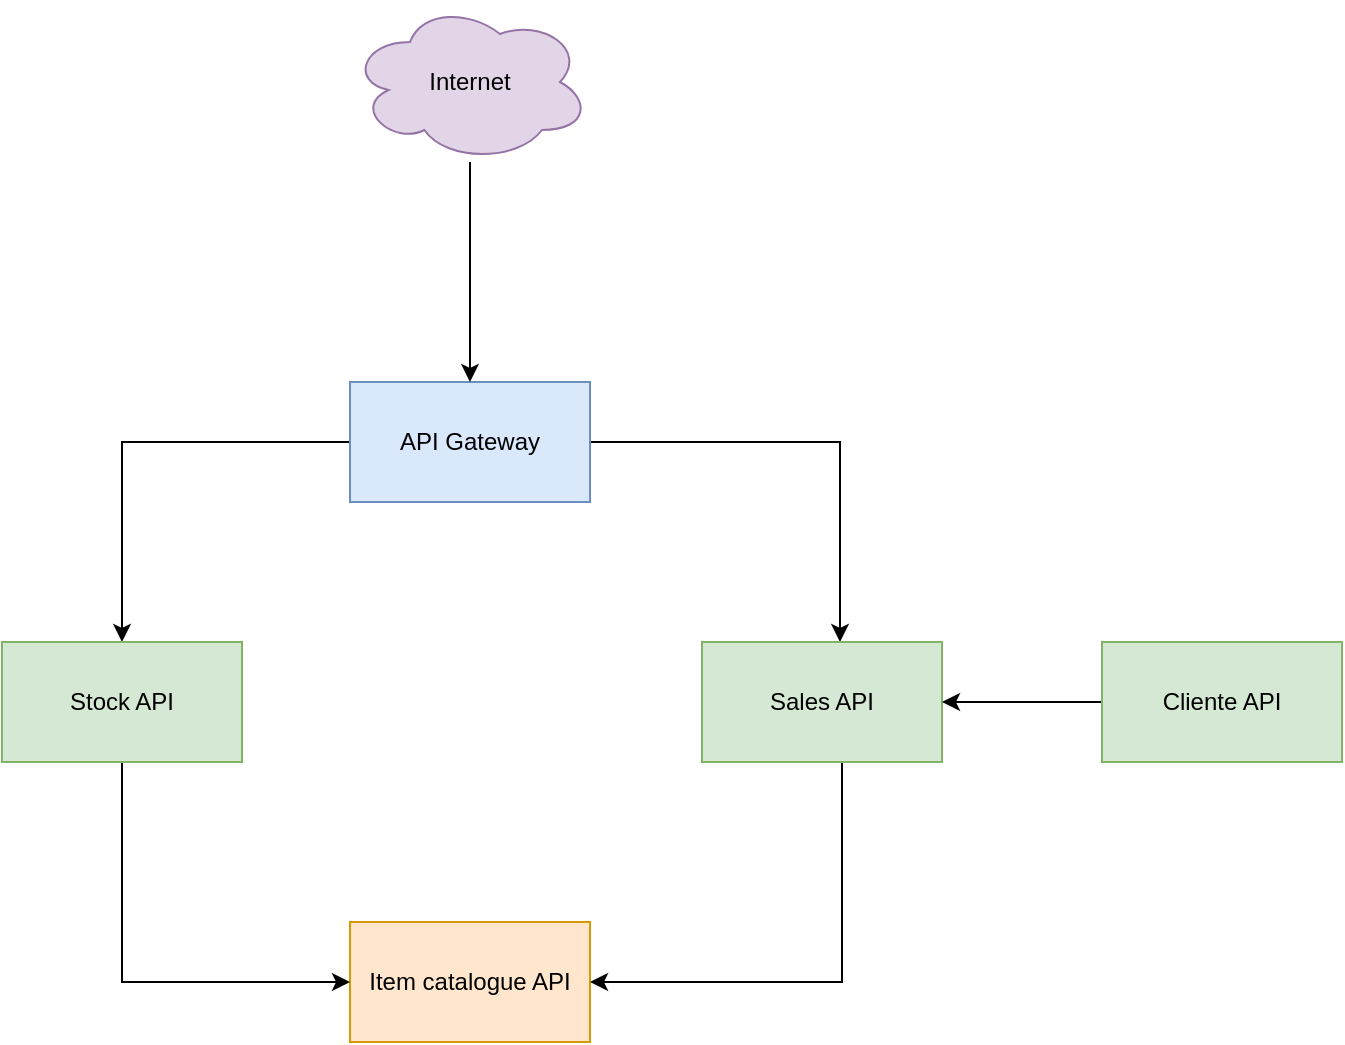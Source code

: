 <mxfile version="14.4.2" type="device" pages="2"><diagram id="X6OcHNGHgw5vR5-54PnU" name="Flow"><mxGraphModel dx="1422" dy="794" grid="1" gridSize="10" guides="1" tooltips="1" connect="1" arrows="1" fold="1" page="1" pageScale="1" pageWidth="827" pageHeight="2069" math="0" shadow="0"><root><mxCell id="0"/><mxCell id="1" parent="0"/><mxCell id="wxT2OGmuRERh3xpb9o7A-8" style="edgeStyle=orthogonalEdgeStyle;rounded=0;orthogonalLoop=1;jettySize=auto;html=1;entryX=0.5;entryY=0;entryDx=0;entryDy=0;" edge="1" parent="1" source="wxT2OGmuRERh3xpb9o7A-1" target="wxT2OGmuRERh3xpb9o7A-3"><mxGeometry relative="1" as="geometry"/></mxCell><mxCell id="wxT2OGmuRERh3xpb9o7A-9" style="edgeStyle=orthogonalEdgeStyle;rounded=0;orthogonalLoop=1;jettySize=auto;html=1;entryX=0.575;entryY=0;entryDx=0;entryDy=0;entryPerimeter=0;" edge="1" parent="1" source="wxT2OGmuRERh3xpb9o7A-1" target="wxT2OGmuRERh3xpb9o7A-4"><mxGeometry relative="1" as="geometry"/></mxCell><mxCell id="wxT2OGmuRERh3xpb9o7A-1" value="API Gateway" style="rounded=0;whiteSpace=wrap;html=1;fillColor=#dae8fc;strokeColor=#6c8ebf;" vertex="1" parent="1"><mxGeometry x="284" y="210" width="120" height="60" as="geometry"/></mxCell><mxCell id="wxT2OGmuRERh3xpb9o7A-2" value="Item catalogue API" style="rounded=0;whiteSpace=wrap;html=1;fillColor=#ffe6cc;strokeColor=#d79b00;" vertex="1" parent="1"><mxGeometry x="284" y="480" width="120" height="60" as="geometry"/></mxCell><mxCell id="wxT2OGmuRERh3xpb9o7A-10" style="edgeStyle=orthogonalEdgeStyle;rounded=0;orthogonalLoop=1;jettySize=auto;html=1;entryX=0;entryY=0.5;entryDx=0;entryDy=0;" edge="1" parent="1" source="wxT2OGmuRERh3xpb9o7A-3" target="wxT2OGmuRERh3xpb9o7A-2"><mxGeometry relative="1" as="geometry"><Array as="points"><mxPoint x="170" y="510"/></Array></mxGeometry></mxCell><mxCell id="wxT2OGmuRERh3xpb9o7A-3" value="Stock API" style="rounded=0;whiteSpace=wrap;html=1;fillColor=#d5e8d4;strokeColor=#82b366;" vertex="1" parent="1"><mxGeometry x="110" y="340" width="120" height="60" as="geometry"/></mxCell><mxCell id="wxT2OGmuRERh3xpb9o7A-11" style="edgeStyle=orthogonalEdgeStyle;rounded=0;orthogonalLoop=1;jettySize=auto;html=1;entryX=1;entryY=0.5;entryDx=0;entryDy=0;" edge="1" parent="1" source="wxT2OGmuRERh3xpb9o7A-4" target="wxT2OGmuRERh3xpb9o7A-2"><mxGeometry relative="1" as="geometry"><Array as="points"><mxPoint x="530" y="510"/></Array></mxGeometry></mxCell><mxCell id="wxT2OGmuRERh3xpb9o7A-4" value="Sales API" style="rounded=0;whiteSpace=wrap;html=1;fillColor=#d5e8d4;strokeColor=#82b366;" vertex="1" parent="1"><mxGeometry x="460" y="340" width="120" height="60" as="geometry"/></mxCell><mxCell id="wxT2OGmuRERh3xpb9o7A-13" style="edgeStyle=orthogonalEdgeStyle;rounded=0;orthogonalLoop=1;jettySize=auto;html=1;entryX=0.5;entryY=0;entryDx=0;entryDy=0;" edge="1" parent="1" source="wxT2OGmuRERh3xpb9o7A-12" target="wxT2OGmuRERh3xpb9o7A-1"><mxGeometry relative="1" as="geometry"/></mxCell><mxCell id="wxT2OGmuRERh3xpb9o7A-12" value="Internet" style="ellipse;shape=cloud;whiteSpace=wrap;html=1;fillColor=#e1d5e7;strokeColor=#9673a6;" vertex="1" parent="1"><mxGeometry x="284" y="20" width="120" height="80" as="geometry"/></mxCell><mxCell id="gBhdeIosdRV9Z4DurkCl-2" style="edgeStyle=orthogonalEdgeStyle;rounded=0;orthogonalLoop=1;jettySize=auto;html=1;entryX=1;entryY=0.5;entryDx=0;entryDy=0;" edge="1" parent="1" source="gBhdeIosdRV9Z4DurkCl-1" target="wxT2OGmuRERh3xpb9o7A-4"><mxGeometry relative="1" as="geometry"/></mxCell><mxCell id="gBhdeIosdRV9Z4DurkCl-1" value="Cliente API" style="rounded=0;whiteSpace=wrap;html=1;fillColor=#d5e8d4;strokeColor=#82b366;" vertex="1" parent="1"><mxGeometry x="660" y="340" width="120" height="60" as="geometry"/></mxCell></root></mxGraphModel></diagram><diagram id="4_Q6lxBhRzAS9idIRJBi" name="Data"><mxGraphModel dx="1673" dy="934" grid="1" gridSize="10" guides="1" tooltips="1" connect="1" arrows="1" fold="1" page="1" pageScale="1" pageWidth="827" pageHeight="2069" math="0" shadow="0"><root><mxCell id="XMqQuVcQtx53lJXamam5-0"/><mxCell id="XMqQuVcQtx53lJXamam5-1" parent="XMqQuVcQtx53lJXamam5-0"/><mxCell id="qXQOg_ZkC1Kc-aP5Jpqq-0" value="Item Catalogue" style="swimlane;html=1;startSize=20;horizontal=1;containerType=tree;fillColor=#dae8fc;strokeColor=#6c8ebf;" vertex="1" parent="XMqQuVcQtx53lJXamam5-1"><mxGeometry x="40" y="570" width="270" height="320" as="geometry"/></mxCell><mxCell id="qXQOg_ZkC1Kc-aP5Jpqq-5" value="Item" style="swimlane;fontStyle=0;childLayout=stackLayout;horizontal=1;startSize=26;fillColor=none;horizontalStack=0;resizeParent=1;resizeParentMax=0;resizeLast=0;collapsible=1;marginBottom=0;" vertex="1" parent="qXQOg_ZkC1Kc-aP5Jpqq-0"><mxGeometry x="65" y="40" width="140" height="104" as="geometry"/></mxCell><mxCell id="qXQOg_ZkC1Kc-aP5Jpqq-6" value="id: string" style="text;strokeColor=none;fillColor=none;align=left;verticalAlign=top;spacingLeft=4;spacingRight=4;overflow=hidden;rotatable=0;points=[[0,0.5],[1,0.5]];portConstraint=eastwest;" vertex="1" parent="qXQOg_ZkC1Kc-aP5Jpqq-5"><mxGeometry y="26" width="140" height="26" as="geometry"/></mxCell><mxCell id="qXQOg_ZkC1Kc-aP5Jpqq-7" value="name: string" style="text;strokeColor=none;fillColor=none;align=left;verticalAlign=top;spacingLeft=4;spacingRight=4;overflow=hidden;rotatable=0;points=[[0,0.5],[1,0.5]];portConstraint=eastwest;" vertex="1" parent="qXQOg_ZkC1Kc-aP5Jpqq-5"><mxGeometry y="52" width="140" height="26" as="geometry"/></mxCell><mxCell id="qXQOg_ZkC1Kc-aP5Jpqq-8" value="idCategory:string" style="text;strokeColor=none;fillColor=none;align=left;verticalAlign=top;spacingLeft=4;spacingRight=4;overflow=hidden;rotatable=0;points=[[0,0.5],[1,0.5]];portConstraint=eastwest;" vertex="1" parent="qXQOg_ZkC1Kc-aP5Jpqq-5"><mxGeometry y="78" width="140" height="26" as="geometry"/></mxCell><mxCell id="qXQOg_ZkC1Kc-aP5Jpqq-23" style="edgeStyle=orthogonalEdgeStyle;rounded=0;orthogonalLoop=1;jettySize=auto;html=1;entryX=0.411;entryY=1.009;entryDx=0;entryDy=0;entryPerimeter=0;" edge="1" parent="qXQOg_ZkC1Kc-aP5Jpqq-0" source="qXQOg_ZkC1Kc-aP5Jpqq-9" target="qXQOg_ZkC1Kc-aP5Jpqq-8"><mxGeometry relative="1" as="geometry"><Array as="points"><mxPoint x="123" y="170"/><mxPoint x="123" y="170"/></Array></mxGeometry></mxCell><mxCell id="qXQOg_ZkC1Kc-aP5Jpqq-9" value="Category" style="swimlane;fontStyle=0;childLayout=stackLayout;horizontal=1;startSize=26;fillColor=none;horizontalStack=0;resizeParent=1;resizeParentMax=0;resizeLast=0;collapsible=1;marginBottom=0;" vertex="1" parent="qXQOg_ZkC1Kc-aP5Jpqq-0"><mxGeometry x="65" y="220" width="140" height="78" as="geometry"/></mxCell><mxCell id="qXQOg_ZkC1Kc-aP5Jpqq-10" value="id: string" style="text;strokeColor=none;fillColor=none;align=left;verticalAlign=top;spacingLeft=4;spacingRight=4;overflow=hidden;rotatable=0;points=[[0,0.5],[1,0.5]];portConstraint=eastwest;" vertex="1" parent="qXQOg_ZkC1Kc-aP5Jpqq-9"><mxGeometry y="26" width="140" height="26" as="geometry"/></mxCell><mxCell id="qXQOg_ZkC1Kc-aP5Jpqq-11" value="name: string" style="text;strokeColor=none;fillColor=none;align=left;verticalAlign=top;spacingLeft=4;spacingRight=4;overflow=hidden;rotatable=0;points=[[0,0.5],[1,0.5]];portConstraint=eastwest;" vertex="1" parent="qXQOg_ZkC1Kc-aP5Jpqq-9"><mxGeometry y="52" width="140" height="26" as="geometry"/></mxCell><mxCell id="qXQOg_ZkC1Kc-aP5Jpqq-14" value="Stock" style="swimlane;html=1;startSize=20;horizontal=1;containerType=tree;fillColor=#dae8fc;strokeColor=#6c8ebf;" vertex="1" parent="XMqQuVcQtx53lJXamam5-1"><mxGeometry x="510" y="670" width="200" height="170" as="geometry"/></mxCell><mxCell id="qXQOg_ZkC1Kc-aP5Jpqq-15" value="Item stock" style="swimlane;fontStyle=0;childLayout=stackLayout;horizontal=1;startSize=26;fillColor=none;horizontalStack=0;resizeParent=1;resizeParentMax=0;resizeLast=0;collapsible=1;marginBottom=0;" vertex="1" parent="qXQOg_ZkC1Kc-aP5Jpqq-14"><mxGeometry x="30" y="40" width="140" height="104" as="geometry"/></mxCell><mxCell id="qXQOg_ZkC1Kc-aP5Jpqq-16" value="id: string" style="text;strokeColor=none;fillColor=none;align=left;verticalAlign=top;spacingLeft=4;spacingRight=4;overflow=hidden;rotatable=0;points=[[0,0.5],[1,0.5]];portConstraint=eastwest;" vertex="1" parent="qXQOg_ZkC1Kc-aP5Jpqq-15"><mxGeometry y="26" width="140" height="26" as="geometry"/></mxCell><mxCell id="qXQOg_ZkC1Kc-aP5Jpqq-17" value="qtd: number" style="text;strokeColor=none;fillColor=none;align=left;verticalAlign=top;spacingLeft=4;spacingRight=4;overflow=hidden;rotatable=0;points=[[0,0.5],[1,0.5]];portConstraint=eastwest;" vertex="1" parent="qXQOg_ZkC1Kc-aP5Jpqq-15"><mxGeometry y="52" width="140" height="26" as="geometry"/></mxCell><mxCell id="qXQOg_ZkC1Kc-aP5Jpqq-18" value="idItem: string" style="text;strokeColor=none;fillColor=none;align=left;verticalAlign=top;spacingLeft=4;spacingRight=4;overflow=hidden;rotatable=0;points=[[0,0.5],[1,0.5]];portConstraint=eastwest;" vertex="1" parent="qXQOg_ZkC1Kc-aP5Jpqq-15"><mxGeometry y="78" width="140" height="26" as="geometry"/></mxCell><mxCell id="8-_zXmyJyWOQcNgFmvht-0" value="Sales" style="swimlane;html=1;startSize=20;horizontal=1;containerType=tree;fillColor=#dae8fc;strokeColor=#6c8ebf;" vertex="1" parent="XMqQuVcQtx53lJXamam5-1"><mxGeometry x="50" y="60" width="270" height="430" as="geometry"/></mxCell><mxCell id="8qTTzjKE8A3dbJGOz8jg-3" style="edgeStyle=orthogonalEdgeStyle;rounded=0;orthogonalLoop=1;jettySize=auto;html=1;entryX=0.5;entryY=0;entryDx=0;entryDy=0;" edge="1" parent="8-_zXmyJyWOQcNgFmvht-0" source="8-_zXmyJyWOQcNgFmvht-1" target="8-_zXmyJyWOQcNgFmvht-6"><mxGeometry relative="1" as="geometry"/></mxCell><mxCell id="8-_zXmyJyWOQcNgFmvht-1" value="Sale" style="swimlane;fontStyle=0;childLayout=stackLayout;horizontal=1;startSize=26;fillColor=none;horizontalStack=0;resizeParent=1;resizeParentMax=0;resizeLast=0;collapsible=1;marginBottom=0;" vertex="1" parent="8-_zXmyJyWOQcNgFmvht-0"><mxGeometry x="65" y="40" width="140" height="136" as="geometry"/></mxCell><mxCell id="8-_zXmyJyWOQcNgFmvht-2" value="id: string" style="text;strokeColor=none;fillColor=none;align=left;verticalAlign=top;spacingLeft=4;spacingRight=4;overflow=hidden;rotatable=0;points=[[0,0.5],[1,0.5]];portConstraint=eastwest;" vertex="1" parent="8-_zXmyJyWOQcNgFmvht-1"><mxGeometry y="26" width="140" height="26" as="geometry"/></mxCell><mxCell id="8-_zXmyJyWOQcNgFmvht-3" value="value;number" style="text;strokeColor=none;fillColor=none;align=left;verticalAlign=top;spacingLeft=4;spacingRight=4;overflow=hidden;rotatable=0;points=[[0,0.5],[1,0.5]];portConstraint=eastwest;" vertex="1" parent="8-_zXmyJyWOQcNgFmvht-1"><mxGeometry y="52" width="140" height="26" as="geometry"/></mxCell><mxCell id="8qTTzjKE8A3dbJGOz8jg-0" value="data; Date" style="text;strokeColor=none;fillColor=none;align=left;verticalAlign=top;spacingLeft=4;spacingRight=4;overflow=hidden;rotatable=0;points=[[0,0.5],[1,0.5]];portConstraint=eastwest;" vertex="1" parent="8-_zXmyJyWOQcNgFmvht-1"><mxGeometry y="78" width="140" height="26" as="geometry"/></mxCell><mxCell id="8-_zXmyJyWOQcNgFmvht-4" value="idCliente:string" style="text;strokeColor=none;fillColor=none;align=left;verticalAlign=top;spacingLeft=4;spacingRight=4;overflow=hidden;rotatable=0;points=[[0,0.5],[1,0.5]];portConstraint=eastwest;" vertex="1" parent="8-_zXmyJyWOQcNgFmvht-1"><mxGeometry y="104" width="140" height="32" as="geometry"/></mxCell><mxCell id="8-_zXmyJyWOQcNgFmvht-6" value="Sales items" style="swimlane;fontStyle=0;childLayout=stackLayout;horizontal=1;startSize=26;fillColor=none;horizontalStack=0;resizeParent=1;resizeParentMax=0;resizeLast=0;collapsible=1;marginBottom=0;" vertex="1" parent="8-_zXmyJyWOQcNgFmvht-0"><mxGeometry x="65" y="250" width="140" height="156" as="geometry"/></mxCell><mxCell id="8-_zXmyJyWOQcNgFmvht-7" value="id: string" style="text;strokeColor=none;fillColor=none;align=left;verticalAlign=top;spacingLeft=4;spacingRight=4;overflow=hidden;rotatable=0;points=[[0,0.5],[1,0.5]];portConstraint=eastwest;" vertex="1" parent="8-_zXmyJyWOQcNgFmvht-6"><mxGeometry y="26" width="140" height="26" as="geometry"/></mxCell><mxCell id="8-_zXmyJyWOQcNgFmvht-8" value="qtd:number" style="text;strokeColor=none;fillColor=none;align=left;verticalAlign=top;spacingLeft=4;spacingRight=4;overflow=hidden;rotatable=0;points=[[0,0.5],[1,0.5]];portConstraint=eastwest;" vertex="1" parent="8-_zXmyJyWOQcNgFmvht-6"><mxGeometry y="52" width="140" height="26" as="geometry"/></mxCell><mxCell id="8qTTzjKE8A3dbJGOz8jg-1" value="unitValue:number" style="text;strokeColor=none;fillColor=none;align=left;verticalAlign=top;spacingLeft=4;spacingRight=4;overflow=hidden;rotatable=0;points=[[0,0.5],[1,0.5]];portConstraint=eastwest;" vertex="1" parent="8-_zXmyJyWOQcNgFmvht-6"><mxGeometry y="78" width="140" height="26" as="geometry"/></mxCell><mxCell id="8qTTzjKE8A3dbJGOz8jg-2" value="idItem:string" style="text;strokeColor=none;fillColor=none;align=left;verticalAlign=top;spacingLeft=4;spacingRight=4;overflow=hidden;rotatable=0;points=[[0,0.5],[1,0.5]];portConstraint=eastwest;" vertex="1" parent="8-_zXmyJyWOQcNgFmvht-6"><mxGeometry y="104" width="140" height="26" as="geometry"/></mxCell><mxCell id="8qTTzjKE8A3dbJGOz8jg-4" value="idSale:string" style="text;strokeColor=none;fillColor=none;align=left;verticalAlign=top;spacingLeft=4;spacingRight=4;overflow=hidden;rotatable=0;points=[[0,0.5],[1,0.5]];portConstraint=eastwest;" vertex="1" parent="8-_zXmyJyWOQcNgFmvht-6"><mxGeometry y="130" width="140" height="26" as="geometry"/></mxCell><mxCell id="dzmFQJpn18eXPmFlWo8U-0" value="Cliente" style="swimlane;html=1;startSize=20;horizontal=1;containerType=tree;fillColor=#dae8fc;strokeColor=#6c8ebf;" vertex="1" parent="XMqQuVcQtx53lJXamam5-1"><mxGeometry x="540" y="70" width="200" height="270" as="geometry"/></mxCell><mxCell id="dzmFQJpn18eXPmFlWo8U-1" value="user" style="swimlane;fontStyle=0;childLayout=stackLayout;horizontal=1;startSize=26;fillColor=none;horizontalStack=0;resizeParent=1;resizeParentMax=0;resizeLast=0;collapsible=1;marginBottom=0;" vertex="1" parent="dzmFQJpn18eXPmFlWo8U-0"><mxGeometry x="30" y="40" width="140" height="208" as="geometry"/></mxCell><mxCell id="dzmFQJpn18eXPmFlWo8U-2" value="id: string" style="text;strokeColor=none;fillColor=none;align=left;verticalAlign=top;spacingLeft=4;spacingRight=4;overflow=hidden;rotatable=0;points=[[0,0.5],[1,0.5]];portConstraint=eastwest;" vertex="1" parent="dzmFQJpn18eXPmFlWo8U-1"><mxGeometry y="26" width="140" height="26" as="geometry"/></mxCell><mxCell id="dzmFQJpn18eXPmFlWo8U-3" value="name: string" style="text;strokeColor=none;fillColor=none;align=left;verticalAlign=top;spacingLeft=4;spacingRight=4;overflow=hidden;rotatable=0;points=[[0,0.5],[1,0.5]];portConstraint=eastwest;" vertex="1" parent="dzmFQJpn18eXPmFlWo8U-1"><mxGeometry y="52" width="140" height="26" as="geometry"/></mxCell><mxCell id="dzmFQJpn18eXPmFlWo8U-4" value="birthday:Date" style="text;strokeColor=none;fillColor=none;align=left;verticalAlign=top;spacingLeft=4;spacingRight=4;overflow=hidden;rotatable=0;points=[[0,0.5],[1,0.5]];portConstraint=eastwest;" vertex="1" parent="dzmFQJpn18eXPmFlWo8U-1"><mxGeometry y="78" width="140" height="26" as="geometry"/></mxCell><mxCell id="dzmFQJpn18eXPmFlWo8U-6" value="age:number" style="text;strokeColor=none;fillColor=none;align=left;verticalAlign=top;spacingLeft=4;spacingRight=4;overflow=hidden;rotatable=0;points=[[0,0.5],[1,0.5]];portConstraint=eastwest;" vertex="1" parent="dzmFQJpn18eXPmFlWo8U-1"><mxGeometry y="104" width="140" height="26" as="geometry"/></mxCell><mxCell id="dzmFQJpn18eXPmFlWo8U-5" value="fone:string" style="text;strokeColor=none;fillColor=none;align=left;verticalAlign=top;spacingLeft=4;spacingRight=4;overflow=hidden;rotatable=0;points=[[0,0.5],[1,0.5]];portConstraint=eastwest;" vertex="1" parent="dzmFQJpn18eXPmFlWo8U-1"><mxGeometry y="130" width="140" height="26" as="geometry"/></mxCell><mxCell id="dzmFQJpn18eXPmFlWo8U-7" value="email:string" style="text;strokeColor=none;fillColor=none;align=left;verticalAlign=top;spacingLeft=4;spacingRight=4;overflow=hidden;rotatable=0;points=[[0,0.5],[1,0.5]];portConstraint=eastwest;" vertex="1" parent="dzmFQJpn18eXPmFlWo8U-1"><mxGeometry y="156" width="140" height="26" as="geometry"/></mxCell><mxCell id="dzmFQJpn18eXPmFlWo8U-8" value="password:string" style="text;strokeColor=none;fillColor=none;align=left;verticalAlign=top;spacingLeft=4;spacingRight=4;overflow=hidden;rotatable=0;points=[[0,0.5],[1,0.5]];portConstraint=eastwest;" vertex="1" parent="dzmFQJpn18eXPmFlWo8U-1"><mxGeometry y="182" width="140" height="26" as="geometry"/></mxCell><mxCell id="2OK7mMy9-nrFuEDvHzn6-0" style="edgeStyle=orthogonalEdgeStyle;rounded=0;orthogonalLoop=1;jettySize=auto;html=1;" edge="1" parent="XMqQuVcQtx53lJXamam5-1" source="dzmFQJpn18eXPmFlWo8U-6" target="8-_zXmyJyWOQcNgFmvht-4"><mxGeometry relative="1" as="geometry"><Array as="points"><mxPoint x="460" y="220"/><mxPoint x="460" y="220"/></Array></mxGeometry></mxCell><mxCell id="2OK7mMy9-nrFuEDvHzn6-1" style="edgeStyle=orthogonalEdgeStyle;rounded=0;orthogonalLoop=1;jettySize=auto;html=1;" edge="1" parent="XMqQuVcQtx53lJXamam5-1" source="qXQOg_ZkC1Kc-aP5Jpqq-5" target="8qTTzjKE8A3dbJGOz8jg-2"><mxGeometry relative="1" as="geometry"/></mxCell><mxCell id="2OK7mMy9-nrFuEDvHzn6-2" style="edgeStyle=orthogonalEdgeStyle;rounded=0;orthogonalLoop=1;jettySize=auto;html=1;entryX=0;entryY=0.5;entryDx=0;entryDy=0;" edge="1" parent="XMqQuVcQtx53lJXamam5-1" source="qXQOg_ZkC1Kc-aP5Jpqq-6" target="qXQOg_ZkC1Kc-aP5Jpqq-16"><mxGeometry relative="1" as="geometry"/></mxCell></root></mxGraphModel></diagram></mxfile>